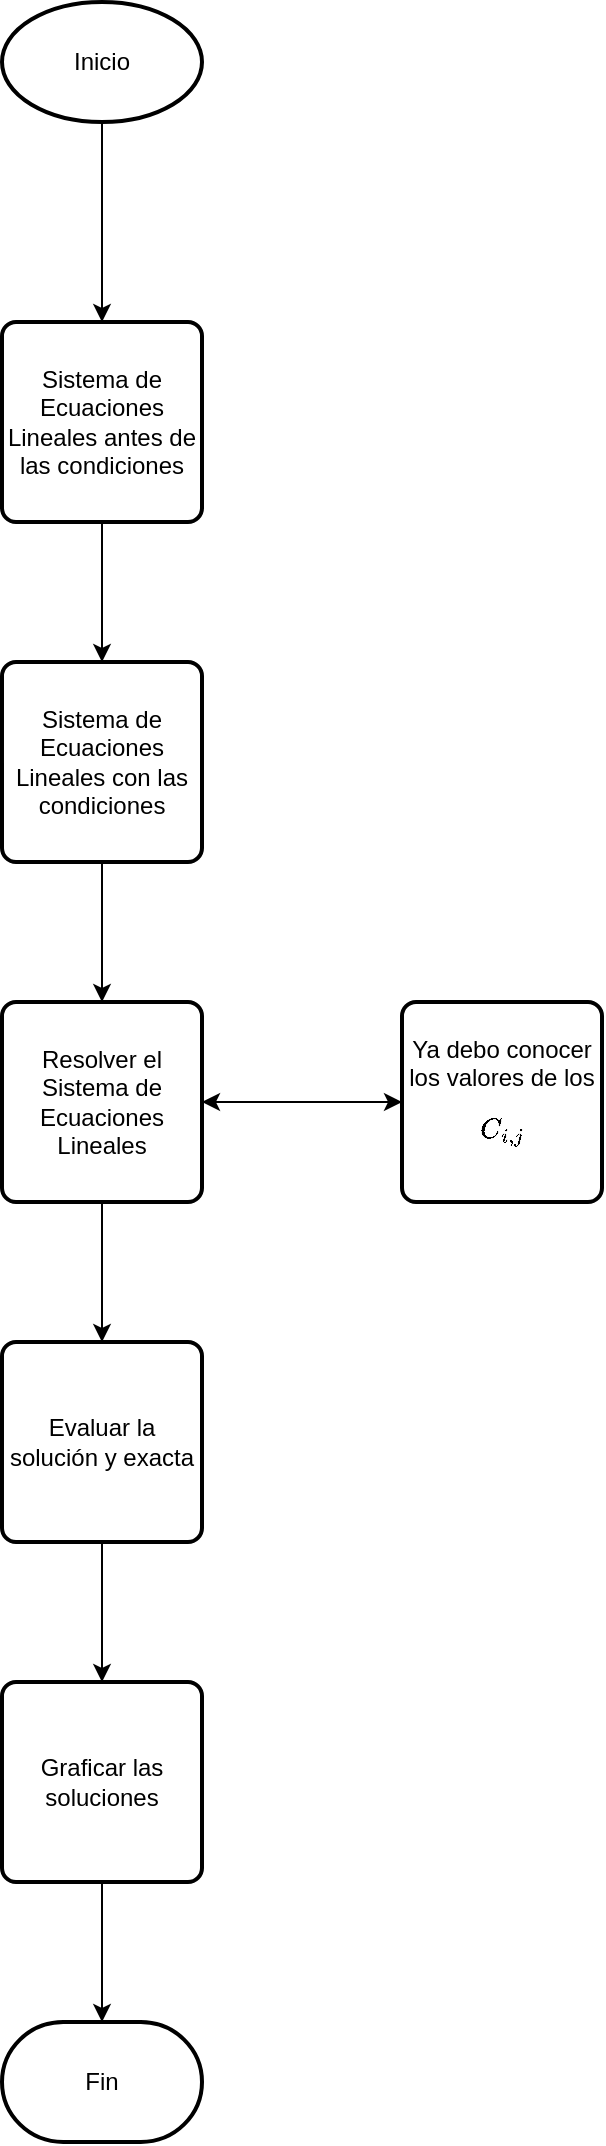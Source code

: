 <mxfile version="27.0.5">
  <diagram name="Página-1" id="c0KKV1d7o4SMq9Q6W4Un">
    <mxGraphModel dx="872" dy="577" grid="1" gridSize="10" guides="1" tooltips="1" connect="1" arrows="1" fold="1" page="1" pageScale="1" pageWidth="827" pageHeight="1169" math="1" shadow="0">
      <root>
        <mxCell id="0" />
        <mxCell id="1" parent="0" />
        <mxCell id="GNwDXYsrOOjpdigex7Bn-8" style="edgeStyle=orthogonalEdgeStyle;rounded=0;orthogonalLoop=1;jettySize=auto;html=1;exitX=0.5;exitY=1;exitDx=0;exitDy=0;exitPerimeter=0;entryX=0.5;entryY=0;entryDx=0;entryDy=0;" edge="1" parent="1" source="GNwDXYsrOOjpdigex7Bn-1" target="GNwDXYsrOOjpdigex7Bn-2">
          <mxGeometry relative="1" as="geometry" />
        </mxCell>
        <mxCell id="GNwDXYsrOOjpdigex7Bn-1" value="Inicio" style="strokeWidth=2;html=1;shape=mxgraph.flowchart.start_1;whiteSpace=wrap;" vertex="1" parent="1">
          <mxGeometry x="330" y="40" width="100" height="60" as="geometry" />
        </mxCell>
        <mxCell id="GNwDXYsrOOjpdigex7Bn-9" style="edgeStyle=orthogonalEdgeStyle;rounded=0;orthogonalLoop=1;jettySize=auto;html=1;exitX=0.5;exitY=1;exitDx=0;exitDy=0;entryX=0.5;entryY=0;entryDx=0;entryDy=0;" edge="1" parent="1" source="GNwDXYsrOOjpdigex7Bn-2" target="GNwDXYsrOOjpdigex7Bn-3">
          <mxGeometry relative="1" as="geometry" />
        </mxCell>
        <mxCell id="GNwDXYsrOOjpdigex7Bn-2" value="Sistema de Ecuaciones Lineales antes de las condiciones" style="rounded=1;whiteSpace=wrap;html=1;absoluteArcSize=1;arcSize=14;strokeWidth=2;" vertex="1" parent="1">
          <mxGeometry x="330" y="200" width="100" height="100" as="geometry" />
        </mxCell>
        <mxCell id="GNwDXYsrOOjpdigex7Bn-10" style="edgeStyle=orthogonalEdgeStyle;rounded=0;orthogonalLoop=1;jettySize=auto;html=1;exitX=0.5;exitY=1;exitDx=0;exitDy=0;" edge="1" parent="1" source="GNwDXYsrOOjpdigex7Bn-3" target="GNwDXYsrOOjpdigex7Bn-4">
          <mxGeometry relative="1" as="geometry" />
        </mxCell>
        <mxCell id="GNwDXYsrOOjpdigex7Bn-3" value="Sistema de Ecuaciones Lineales con las condiciones" style="rounded=1;whiteSpace=wrap;html=1;absoluteArcSize=1;arcSize=14;strokeWidth=2;" vertex="1" parent="1">
          <mxGeometry x="330" y="370" width="100" height="100" as="geometry" />
        </mxCell>
        <mxCell id="GNwDXYsrOOjpdigex7Bn-11" style="edgeStyle=orthogonalEdgeStyle;rounded=0;orthogonalLoop=1;jettySize=auto;html=1;exitX=0.5;exitY=1;exitDx=0;exitDy=0;entryX=0.5;entryY=0;entryDx=0;entryDy=0;" edge="1" parent="1" source="GNwDXYsrOOjpdigex7Bn-4" target="GNwDXYsrOOjpdigex7Bn-5">
          <mxGeometry relative="1" as="geometry" />
        </mxCell>
        <mxCell id="GNwDXYsrOOjpdigex7Bn-17" style="edgeStyle=orthogonalEdgeStyle;rounded=0;orthogonalLoop=1;jettySize=auto;html=1;exitX=1;exitY=0.5;exitDx=0;exitDy=0;" edge="1" parent="1" source="GNwDXYsrOOjpdigex7Bn-4" target="GNwDXYsrOOjpdigex7Bn-14">
          <mxGeometry relative="1" as="geometry" />
        </mxCell>
        <mxCell id="GNwDXYsrOOjpdigex7Bn-4" value="Resolver el Sistema de Ecuaciones Lineales" style="rounded=1;whiteSpace=wrap;html=1;absoluteArcSize=1;arcSize=14;strokeWidth=2;" vertex="1" parent="1">
          <mxGeometry x="330" y="540" width="100" height="100" as="geometry" />
        </mxCell>
        <mxCell id="GNwDXYsrOOjpdigex7Bn-12" style="edgeStyle=orthogonalEdgeStyle;rounded=0;orthogonalLoop=1;jettySize=auto;html=1;exitX=0.5;exitY=1;exitDx=0;exitDy=0;entryX=0.5;entryY=0;entryDx=0;entryDy=0;" edge="1" parent="1" source="GNwDXYsrOOjpdigex7Bn-5" target="GNwDXYsrOOjpdigex7Bn-6">
          <mxGeometry relative="1" as="geometry" />
        </mxCell>
        <mxCell id="GNwDXYsrOOjpdigex7Bn-5" value="Evaluar la solución y exacta" style="rounded=1;whiteSpace=wrap;html=1;absoluteArcSize=1;arcSize=14;strokeWidth=2;" vertex="1" parent="1">
          <mxGeometry x="330" y="710" width="100" height="100" as="geometry" />
        </mxCell>
        <mxCell id="GNwDXYsrOOjpdigex7Bn-13" style="edgeStyle=orthogonalEdgeStyle;rounded=0;orthogonalLoop=1;jettySize=auto;html=1;exitX=0.5;exitY=1;exitDx=0;exitDy=0;" edge="1" parent="1" source="GNwDXYsrOOjpdigex7Bn-6" target="GNwDXYsrOOjpdigex7Bn-7">
          <mxGeometry relative="1" as="geometry" />
        </mxCell>
        <mxCell id="GNwDXYsrOOjpdigex7Bn-6" value="Graficar las soluciones" style="rounded=1;whiteSpace=wrap;html=1;absoluteArcSize=1;arcSize=14;strokeWidth=2;" vertex="1" parent="1">
          <mxGeometry x="330" y="880" width="100" height="100" as="geometry" />
        </mxCell>
        <mxCell id="GNwDXYsrOOjpdigex7Bn-7" value="Fin" style="strokeWidth=2;html=1;shape=mxgraph.flowchart.terminator;whiteSpace=wrap;" vertex="1" parent="1">
          <mxGeometry x="330" y="1050" width="100" height="60" as="geometry" />
        </mxCell>
        <mxCell id="GNwDXYsrOOjpdigex7Bn-16" style="edgeStyle=orthogonalEdgeStyle;rounded=0;orthogonalLoop=1;jettySize=auto;html=1;exitX=0;exitY=0.5;exitDx=0;exitDy=0;entryX=1;entryY=0.5;entryDx=0;entryDy=0;" edge="1" parent="1" source="GNwDXYsrOOjpdigex7Bn-14" target="GNwDXYsrOOjpdigex7Bn-4">
          <mxGeometry relative="1" as="geometry" />
        </mxCell>
        <mxCell id="GNwDXYsrOOjpdigex7Bn-14" value="Ya debo conocer los valores de los $$ C_{i,j}$$" style="rounded=1;whiteSpace=wrap;html=1;absoluteArcSize=1;arcSize=14;strokeWidth=2;" vertex="1" parent="1">
          <mxGeometry x="530" y="540" width="100" height="100" as="geometry" />
        </mxCell>
      </root>
    </mxGraphModel>
  </diagram>
</mxfile>
